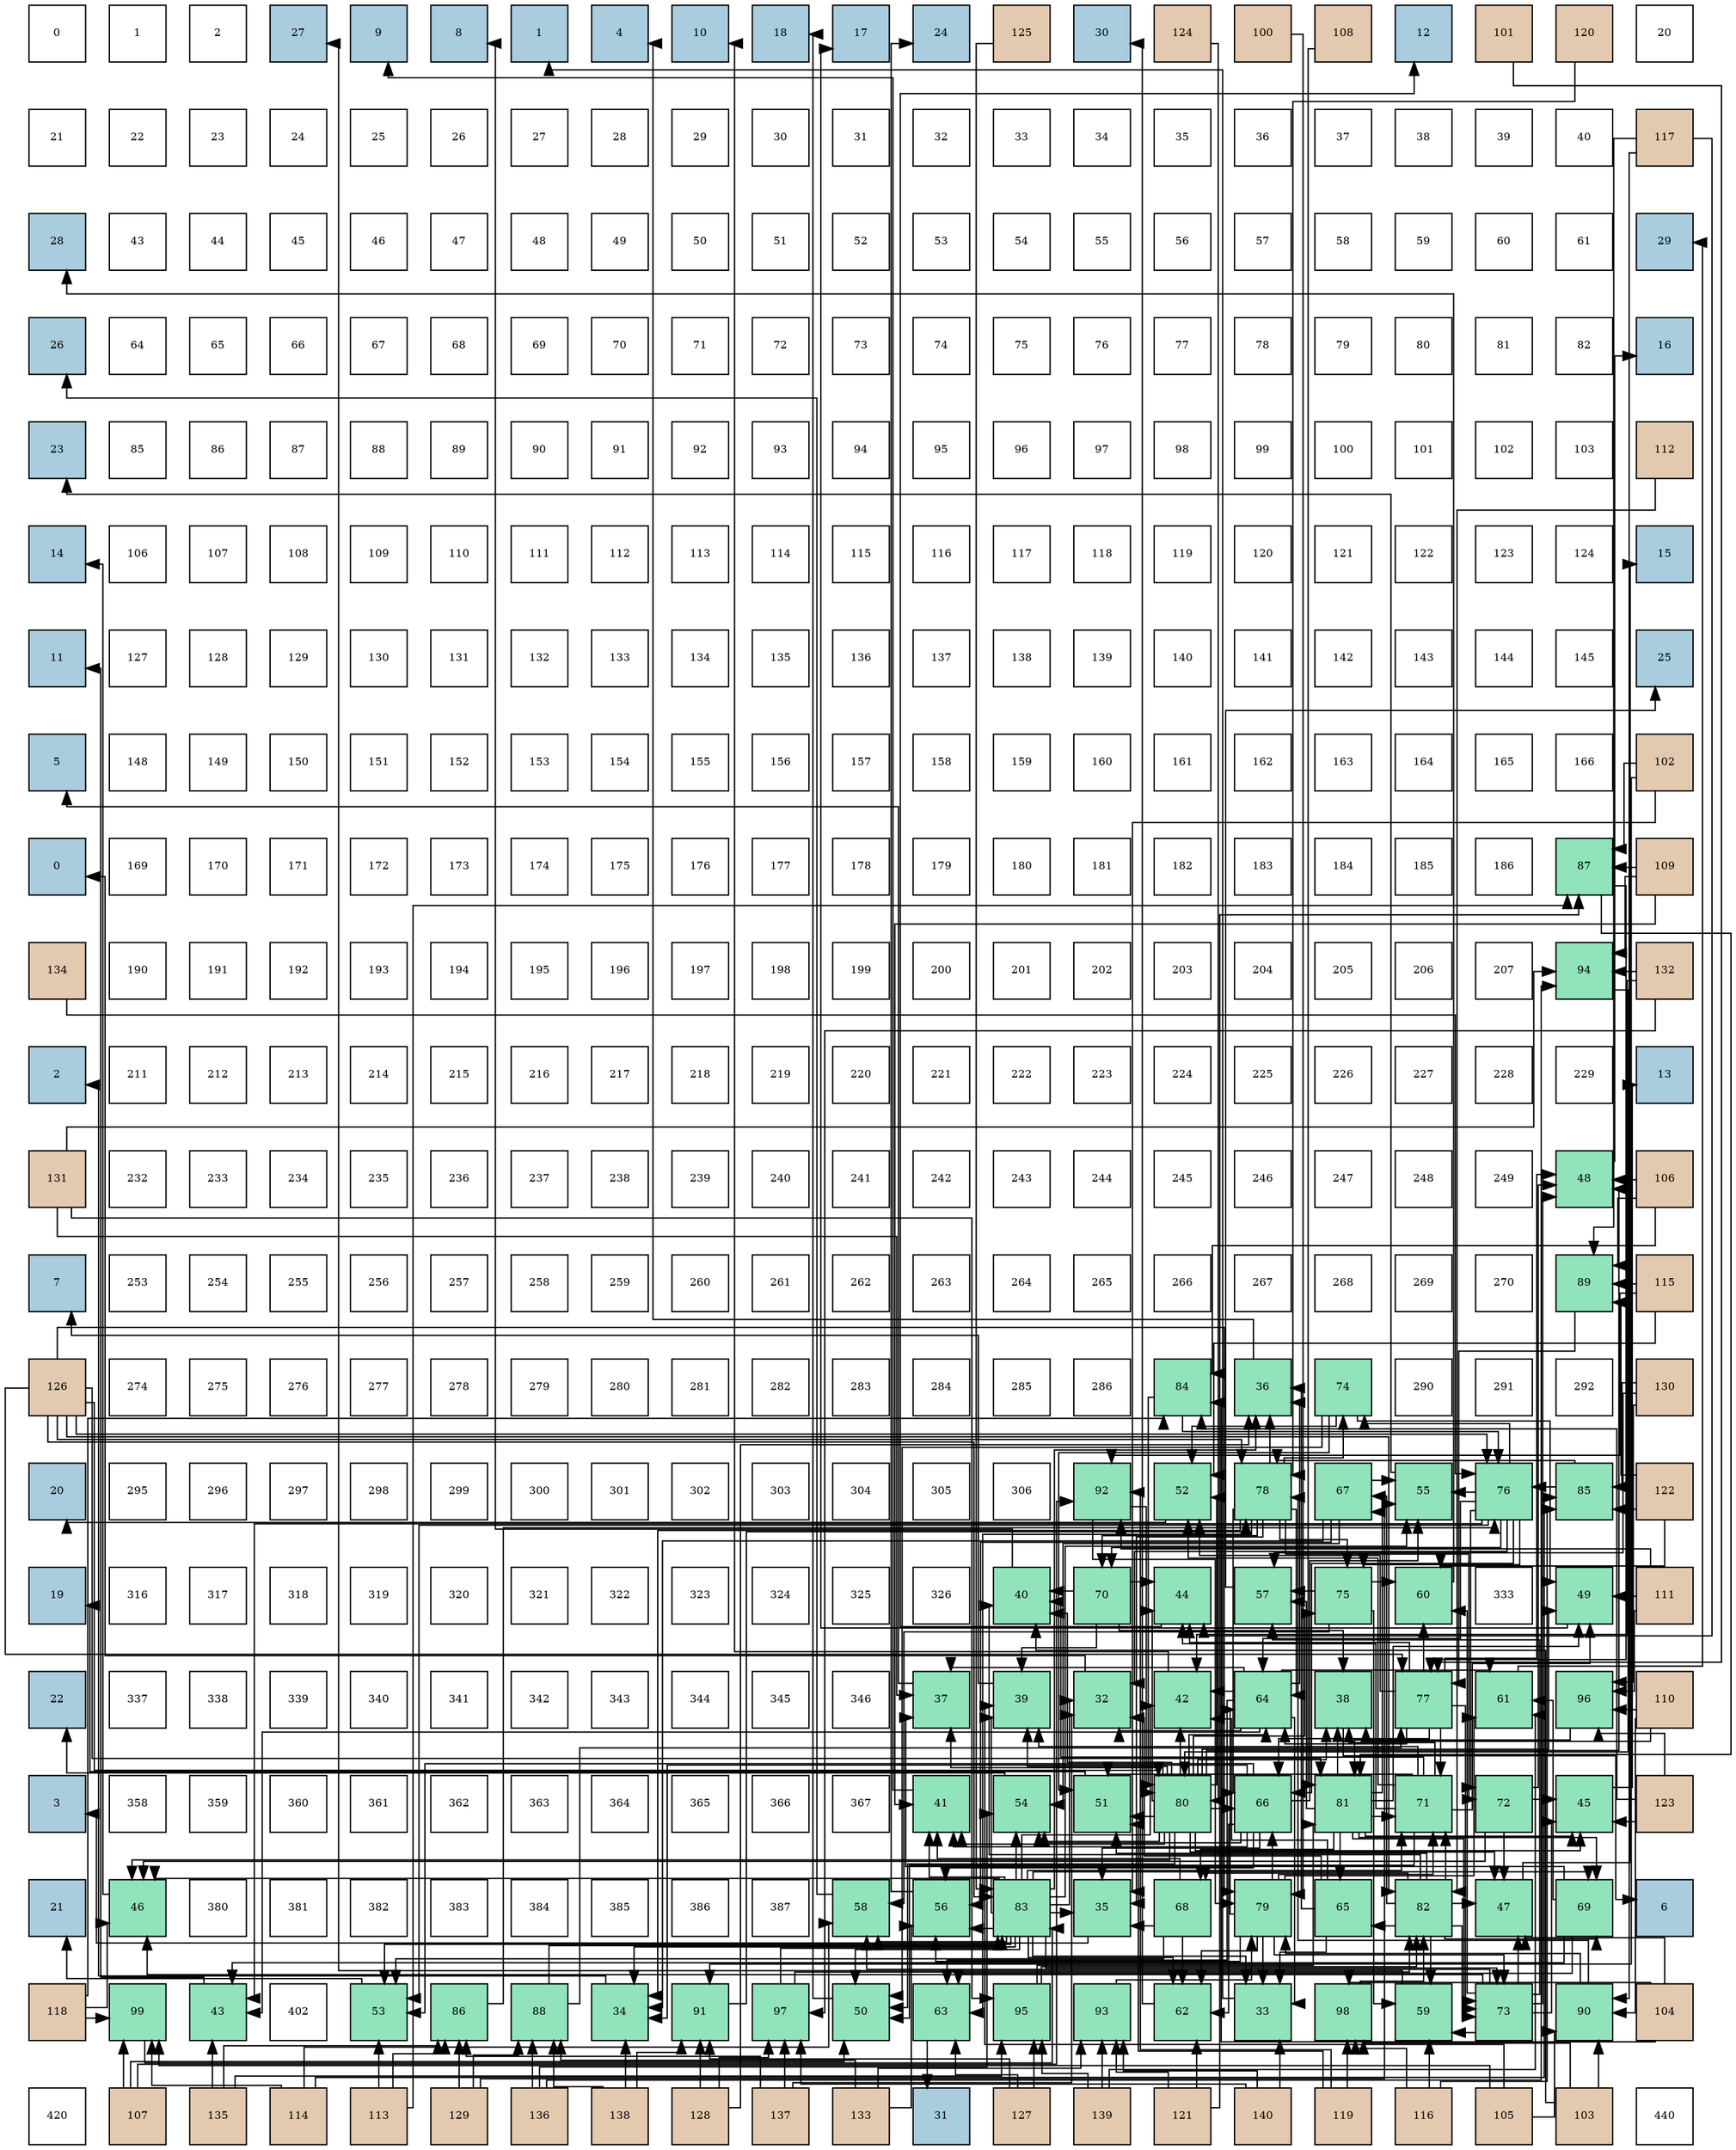digraph layout{
 rankdir=TB;
 splines=ortho;
 node [style=filled shape=square fixedsize=true width=0.6];
0[label="0", fontsize=8, fillcolor="#ffffff"];
1[label="1", fontsize=8, fillcolor="#ffffff"];
2[label="2", fontsize=8, fillcolor="#ffffff"];
3[label="27", fontsize=8, fillcolor="#a9ccde"];
4[label="9", fontsize=8, fillcolor="#a9ccde"];
5[label="8", fontsize=8, fillcolor="#a9ccde"];
6[label="1", fontsize=8, fillcolor="#a9ccde"];
7[label="4", fontsize=8, fillcolor="#a9ccde"];
8[label="10", fontsize=8, fillcolor="#a9ccde"];
9[label="18", fontsize=8, fillcolor="#a9ccde"];
10[label="17", fontsize=8, fillcolor="#a9ccde"];
11[label="24", fontsize=8, fillcolor="#a9ccde"];
12[label="125", fontsize=8, fillcolor="#e3c9af"];
13[label="30", fontsize=8, fillcolor="#a9ccde"];
14[label="124", fontsize=8, fillcolor="#e3c9af"];
15[label="100", fontsize=8, fillcolor="#e3c9af"];
16[label="108", fontsize=8, fillcolor="#e3c9af"];
17[label="12", fontsize=8, fillcolor="#a9ccde"];
18[label="101", fontsize=8, fillcolor="#e3c9af"];
19[label="120", fontsize=8, fillcolor="#e3c9af"];
20[label="20", fontsize=8, fillcolor="#ffffff"];
21[label="21", fontsize=8, fillcolor="#ffffff"];
22[label="22", fontsize=8, fillcolor="#ffffff"];
23[label="23", fontsize=8, fillcolor="#ffffff"];
24[label="24", fontsize=8, fillcolor="#ffffff"];
25[label="25", fontsize=8, fillcolor="#ffffff"];
26[label="26", fontsize=8, fillcolor="#ffffff"];
27[label="27", fontsize=8, fillcolor="#ffffff"];
28[label="28", fontsize=8, fillcolor="#ffffff"];
29[label="29", fontsize=8, fillcolor="#ffffff"];
30[label="30", fontsize=8, fillcolor="#ffffff"];
31[label="31", fontsize=8, fillcolor="#ffffff"];
32[label="32", fontsize=8, fillcolor="#ffffff"];
33[label="33", fontsize=8, fillcolor="#ffffff"];
34[label="34", fontsize=8, fillcolor="#ffffff"];
35[label="35", fontsize=8, fillcolor="#ffffff"];
36[label="36", fontsize=8, fillcolor="#ffffff"];
37[label="37", fontsize=8, fillcolor="#ffffff"];
38[label="38", fontsize=8, fillcolor="#ffffff"];
39[label="39", fontsize=8, fillcolor="#ffffff"];
40[label="40", fontsize=8, fillcolor="#ffffff"];
41[label="117", fontsize=8, fillcolor="#e3c9af"];
42[label="28", fontsize=8, fillcolor="#a9ccde"];
43[label="43", fontsize=8, fillcolor="#ffffff"];
44[label="44", fontsize=8, fillcolor="#ffffff"];
45[label="45", fontsize=8, fillcolor="#ffffff"];
46[label="46", fontsize=8, fillcolor="#ffffff"];
47[label="47", fontsize=8, fillcolor="#ffffff"];
48[label="48", fontsize=8, fillcolor="#ffffff"];
49[label="49", fontsize=8, fillcolor="#ffffff"];
50[label="50", fontsize=8, fillcolor="#ffffff"];
51[label="51", fontsize=8, fillcolor="#ffffff"];
52[label="52", fontsize=8, fillcolor="#ffffff"];
53[label="53", fontsize=8, fillcolor="#ffffff"];
54[label="54", fontsize=8, fillcolor="#ffffff"];
55[label="55", fontsize=8, fillcolor="#ffffff"];
56[label="56", fontsize=8, fillcolor="#ffffff"];
57[label="57", fontsize=8, fillcolor="#ffffff"];
58[label="58", fontsize=8, fillcolor="#ffffff"];
59[label="59", fontsize=8, fillcolor="#ffffff"];
60[label="60", fontsize=8, fillcolor="#ffffff"];
61[label="61", fontsize=8, fillcolor="#ffffff"];
62[label="29", fontsize=8, fillcolor="#a9ccde"];
63[label="26", fontsize=8, fillcolor="#a9ccde"];
64[label="64", fontsize=8, fillcolor="#ffffff"];
65[label="65", fontsize=8, fillcolor="#ffffff"];
66[label="66", fontsize=8, fillcolor="#ffffff"];
67[label="67", fontsize=8, fillcolor="#ffffff"];
68[label="68", fontsize=8, fillcolor="#ffffff"];
69[label="69", fontsize=8, fillcolor="#ffffff"];
70[label="70", fontsize=8, fillcolor="#ffffff"];
71[label="71", fontsize=8, fillcolor="#ffffff"];
72[label="72", fontsize=8, fillcolor="#ffffff"];
73[label="73", fontsize=8, fillcolor="#ffffff"];
74[label="74", fontsize=8, fillcolor="#ffffff"];
75[label="75", fontsize=8, fillcolor="#ffffff"];
76[label="76", fontsize=8, fillcolor="#ffffff"];
77[label="77", fontsize=8, fillcolor="#ffffff"];
78[label="78", fontsize=8, fillcolor="#ffffff"];
79[label="79", fontsize=8, fillcolor="#ffffff"];
80[label="80", fontsize=8, fillcolor="#ffffff"];
81[label="81", fontsize=8, fillcolor="#ffffff"];
82[label="82", fontsize=8, fillcolor="#ffffff"];
83[label="16", fontsize=8, fillcolor="#a9ccde"];
84[label="23", fontsize=8, fillcolor="#a9ccde"];
85[label="85", fontsize=8, fillcolor="#ffffff"];
86[label="86", fontsize=8, fillcolor="#ffffff"];
87[label="87", fontsize=8, fillcolor="#ffffff"];
88[label="88", fontsize=8, fillcolor="#ffffff"];
89[label="89", fontsize=8, fillcolor="#ffffff"];
90[label="90", fontsize=8, fillcolor="#ffffff"];
91[label="91", fontsize=8, fillcolor="#ffffff"];
92[label="92", fontsize=8, fillcolor="#ffffff"];
93[label="93", fontsize=8, fillcolor="#ffffff"];
94[label="94", fontsize=8, fillcolor="#ffffff"];
95[label="95", fontsize=8, fillcolor="#ffffff"];
96[label="96", fontsize=8, fillcolor="#ffffff"];
97[label="97", fontsize=8, fillcolor="#ffffff"];
98[label="98", fontsize=8, fillcolor="#ffffff"];
99[label="99", fontsize=8, fillcolor="#ffffff"];
100[label="100", fontsize=8, fillcolor="#ffffff"];
101[label="101", fontsize=8, fillcolor="#ffffff"];
102[label="102", fontsize=8, fillcolor="#ffffff"];
103[label="103", fontsize=8, fillcolor="#ffffff"];
104[label="112", fontsize=8, fillcolor="#e3c9af"];
105[label="14", fontsize=8, fillcolor="#a9ccde"];
106[label="106", fontsize=8, fillcolor="#ffffff"];
107[label="107", fontsize=8, fillcolor="#ffffff"];
108[label="108", fontsize=8, fillcolor="#ffffff"];
109[label="109", fontsize=8, fillcolor="#ffffff"];
110[label="110", fontsize=8, fillcolor="#ffffff"];
111[label="111", fontsize=8, fillcolor="#ffffff"];
112[label="112", fontsize=8, fillcolor="#ffffff"];
113[label="113", fontsize=8, fillcolor="#ffffff"];
114[label="114", fontsize=8, fillcolor="#ffffff"];
115[label="115", fontsize=8, fillcolor="#ffffff"];
116[label="116", fontsize=8, fillcolor="#ffffff"];
117[label="117", fontsize=8, fillcolor="#ffffff"];
118[label="118", fontsize=8, fillcolor="#ffffff"];
119[label="119", fontsize=8, fillcolor="#ffffff"];
120[label="120", fontsize=8, fillcolor="#ffffff"];
121[label="121", fontsize=8, fillcolor="#ffffff"];
122[label="122", fontsize=8, fillcolor="#ffffff"];
123[label="123", fontsize=8, fillcolor="#ffffff"];
124[label="124", fontsize=8, fillcolor="#ffffff"];
125[label="15", fontsize=8, fillcolor="#a9ccde"];
126[label="11", fontsize=8, fillcolor="#a9ccde"];
127[label="127", fontsize=8, fillcolor="#ffffff"];
128[label="128", fontsize=8, fillcolor="#ffffff"];
129[label="129", fontsize=8, fillcolor="#ffffff"];
130[label="130", fontsize=8, fillcolor="#ffffff"];
131[label="131", fontsize=8, fillcolor="#ffffff"];
132[label="132", fontsize=8, fillcolor="#ffffff"];
133[label="133", fontsize=8, fillcolor="#ffffff"];
134[label="134", fontsize=8, fillcolor="#ffffff"];
135[label="135", fontsize=8, fillcolor="#ffffff"];
136[label="136", fontsize=8, fillcolor="#ffffff"];
137[label="137", fontsize=8, fillcolor="#ffffff"];
138[label="138", fontsize=8, fillcolor="#ffffff"];
139[label="139", fontsize=8, fillcolor="#ffffff"];
140[label="140", fontsize=8, fillcolor="#ffffff"];
141[label="141", fontsize=8, fillcolor="#ffffff"];
142[label="142", fontsize=8, fillcolor="#ffffff"];
143[label="143", fontsize=8, fillcolor="#ffffff"];
144[label="144", fontsize=8, fillcolor="#ffffff"];
145[label="145", fontsize=8, fillcolor="#ffffff"];
146[label="25", fontsize=8, fillcolor="#a9ccde"];
147[label="5", fontsize=8, fillcolor="#a9ccde"];
148[label="148", fontsize=8, fillcolor="#ffffff"];
149[label="149", fontsize=8, fillcolor="#ffffff"];
150[label="150", fontsize=8, fillcolor="#ffffff"];
151[label="151", fontsize=8, fillcolor="#ffffff"];
152[label="152", fontsize=8, fillcolor="#ffffff"];
153[label="153", fontsize=8, fillcolor="#ffffff"];
154[label="154", fontsize=8, fillcolor="#ffffff"];
155[label="155", fontsize=8, fillcolor="#ffffff"];
156[label="156", fontsize=8, fillcolor="#ffffff"];
157[label="157", fontsize=8, fillcolor="#ffffff"];
158[label="158", fontsize=8, fillcolor="#ffffff"];
159[label="159", fontsize=8, fillcolor="#ffffff"];
160[label="160", fontsize=8, fillcolor="#ffffff"];
161[label="161", fontsize=8, fillcolor="#ffffff"];
162[label="162", fontsize=8, fillcolor="#ffffff"];
163[label="163", fontsize=8, fillcolor="#ffffff"];
164[label="164", fontsize=8, fillcolor="#ffffff"];
165[label="165", fontsize=8, fillcolor="#ffffff"];
166[label="166", fontsize=8, fillcolor="#ffffff"];
167[label="102", fontsize=8, fillcolor="#e3c9af"];
168[label="0", fontsize=8, fillcolor="#a9ccde"];
169[label="169", fontsize=8, fillcolor="#ffffff"];
170[label="170", fontsize=8, fillcolor="#ffffff"];
171[label="171", fontsize=8, fillcolor="#ffffff"];
172[label="172", fontsize=8, fillcolor="#ffffff"];
173[label="173", fontsize=8, fillcolor="#ffffff"];
174[label="174", fontsize=8, fillcolor="#ffffff"];
175[label="175", fontsize=8, fillcolor="#ffffff"];
176[label="176", fontsize=8, fillcolor="#ffffff"];
177[label="177", fontsize=8, fillcolor="#ffffff"];
178[label="178", fontsize=8, fillcolor="#ffffff"];
179[label="179", fontsize=8, fillcolor="#ffffff"];
180[label="180", fontsize=8, fillcolor="#ffffff"];
181[label="181", fontsize=8, fillcolor="#ffffff"];
182[label="182", fontsize=8, fillcolor="#ffffff"];
183[label="183", fontsize=8, fillcolor="#ffffff"];
184[label="184", fontsize=8, fillcolor="#ffffff"];
185[label="185", fontsize=8, fillcolor="#ffffff"];
186[label="186", fontsize=8, fillcolor="#ffffff"];
187[label="87", fontsize=8, fillcolor="#91e3bb"];
188[label="109", fontsize=8, fillcolor="#e3c9af"];
189[label="134", fontsize=8, fillcolor="#e3c9af"];
190[label="190", fontsize=8, fillcolor="#ffffff"];
191[label="191", fontsize=8, fillcolor="#ffffff"];
192[label="192", fontsize=8, fillcolor="#ffffff"];
193[label="193", fontsize=8, fillcolor="#ffffff"];
194[label="194", fontsize=8, fillcolor="#ffffff"];
195[label="195", fontsize=8, fillcolor="#ffffff"];
196[label="196", fontsize=8, fillcolor="#ffffff"];
197[label="197", fontsize=8, fillcolor="#ffffff"];
198[label="198", fontsize=8, fillcolor="#ffffff"];
199[label="199", fontsize=8, fillcolor="#ffffff"];
200[label="200", fontsize=8, fillcolor="#ffffff"];
201[label="201", fontsize=8, fillcolor="#ffffff"];
202[label="202", fontsize=8, fillcolor="#ffffff"];
203[label="203", fontsize=8, fillcolor="#ffffff"];
204[label="204", fontsize=8, fillcolor="#ffffff"];
205[label="205", fontsize=8, fillcolor="#ffffff"];
206[label="206", fontsize=8, fillcolor="#ffffff"];
207[label="207", fontsize=8, fillcolor="#ffffff"];
208[label="94", fontsize=8, fillcolor="#91e3bb"];
209[label="132", fontsize=8, fillcolor="#e3c9af"];
210[label="2", fontsize=8, fillcolor="#a9ccde"];
211[label="211", fontsize=8, fillcolor="#ffffff"];
212[label="212", fontsize=8, fillcolor="#ffffff"];
213[label="213", fontsize=8, fillcolor="#ffffff"];
214[label="214", fontsize=8, fillcolor="#ffffff"];
215[label="215", fontsize=8, fillcolor="#ffffff"];
216[label="216", fontsize=8, fillcolor="#ffffff"];
217[label="217", fontsize=8, fillcolor="#ffffff"];
218[label="218", fontsize=8, fillcolor="#ffffff"];
219[label="219", fontsize=8, fillcolor="#ffffff"];
220[label="220", fontsize=8, fillcolor="#ffffff"];
221[label="221", fontsize=8, fillcolor="#ffffff"];
222[label="222", fontsize=8, fillcolor="#ffffff"];
223[label="223", fontsize=8, fillcolor="#ffffff"];
224[label="224", fontsize=8, fillcolor="#ffffff"];
225[label="225", fontsize=8, fillcolor="#ffffff"];
226[label="226", fontsize=8, fillcolor="#ffffff"];
227[label="227", fontsize=8, fillcolor="#ffffff"];
228[label="228", fontsize=8, fillcolor="#ffffff"];
229[label="229", fontsize=8, fillcolor="#ffffff"];
230[label="13", fontsize=8, fillcolor="#a9ccde"];
231[label="131", fontsize=8, fillcolor="#e3c9af"];
232[label="232", fontsize=8, fillcolor="#ffffff"];
233[label="233", fontsize=8, fillcolor="#ffffff"];
234[label="234", fontsize=8, fillcolor="#ffffff"];
235[label="235", fontsize=8, fillcolor="#ffffff"];
236[label="236", fontsize=8, fillcolor="#ffffff"];
237[label="237", fontsize=8, fillcolor="#ffffff"];
238[label="238", fontsize=8, fillcolor="#ffffff"];
239[label="239", fontsize=8, fillcolor="#ffffff"];
240[label="240", fontsize=8, fillcolor="#ffffff"];
241[label="241", fontsize=8, fillcolor="#ffffff"];
242[label="242", fontsize=8, fillcolor="#ffffff"];
243[label="243", fontsize=8, fillcolor="#ffffff"];
244[label="244", fontsize=8, fillcolor="#ffffff"];
245[label="245", fontsize=8, fillcolor="#ffffff"];
246[label="246", fontsize=8, fillcolor="#ffffff"];
247[label="247", fontsize=8, fillcolor="#ffffff"];
248[label="248", fontsize=8, fillcolor="#ffffff"];
249[label="249", fontsize=8, fillcolor="#ffffff"];
250[label="48", fontsize=8, fillcolor="#91e3bb"];
251[label="106", fontsize=8, fillcolor="#e3c9af"];
252[label="7", fontsize=8, fillcolor="#a9ccde"];
253[label="253", fontsize=8, fillcolor="#ffffff"];
254[label="254", fontsize=8, fillcolor="#ffffff"];
255[label="255", fontsize=8, fillcolor="#ffffff"];
256[label="256", fontsize=8, fillcolor="#ffffff"];
257[label="257", fontsize=8, fillcolor="#ffffff"];
258[label="258", fontsize=8, fillcolor="#ffffff"];
259[label="259", fontsize=8, fillcolor="#ffffff"];
260[label="260", fontsize=8, fillcolor="#ffffff"];
261[label="261", fontsize=8, fillcolor="#ffffff"];
262[label="262", fontsize=8, fillcolor="#ffffff"];
263[label="263", fontsize=8, fillcolor="#ffffff"];
264[label="264", fontsize=8, fillcolor="#ffffff"];
265[label="265", fontsize=8, fillcolor="#ffffff"];
266[label="266", fontsize=8, fillcolor="#ffffff"];
267[label="267", fontsize=8, fillcolor="#ffffff"];
268[label="268", fontsize=8, fillcolor="#ffffff"];
269[label="269", fontsize=8, fillcolor="#ffffff"];
270[label="270", fontsize=8, fillcolor="#ffffff"];
271[label="89", fontsize=8, fillcolor="#91e3bb"];
272[label="115", fontsize=8, fillcolor="#e3c9af"];
273[label="126", fontsize=8, fillcolor="#e3c9af"];
274[label="274", fontsize=8, fillcolor="#ffffff"];
275[label="275", fontsize=8, fillcolor="#ffffff"];
276[label="276", fontsize=8, fillcolor="#ffffff"];
277[label="277", fontsize=8, fillcolor="#ffffff"];
278[label="278", fontsize=8, fillcolor="#ffffff"];
279[label="279", fontsize=8, fillcolor="#ffffff"];
280[label="280", fontsize=8, fillcolor="#ffffff"];
281[label="281", fontsize=8, fillcolor="#ffffff"];
282[label="282", fontsize=8, fillcolor="#ffffff"];
283[label="283", fontsize=8, fillcolor="#ffffff"];
284[label="284", fontsize=8, fillcolor="#ffffff"];
285[label="285", fontsize=8, fillcolor="#ffffff"];
286[label="286", fontsize=8, fillcolor="#ffffff"];
287[label="84", fontsize=8, fillcolor="#91e3bb"];
288[label="36", fontsize=8, fillcolor="#91e3bb"];
289[label="74", fontsize=8, fillcolor="#91e3bb"];
290[label="290", fontsize=8, fillcolor="#ffffff"];
291[label="291", fontsize=8, fillcolor="#ffffff"];
292[label="292", fontsize=8, fillcolor="#ffffff"];
293[label="130", fontsize=8, fillcolor="#e3c9af"];
294[label="20", fontsize=8, fillcolor="#a9ccde"];
295[label="295", fontsize=8, fillcolor="#ffffff"];
296[label="296", fontsize=8, fillcolor="#ffffff"];
297[label="297", fontsize=8, fillcolor="#ffffff"];
298[label="298", fontsize=8, fillcolor="#ffffff"];
299[label="299", fontsize=8, fillcolor="#ffffff"];
300[label="300", fontsize=8, fillcolor="#ffffff"];
301[label="301", fontsize=8, fillcolor="#ffffff"];
302[label="302", fontsize=8, fillcolor="#ffffff"];
303[label="303", fontsize=8, fillcolor="#ffffff"];
304[label="304", fontsize=8, fillcolor="#ffffff"];
305[label="305", fontsize=8, fillcolor="#ffffff"];
306[label="306", fontsize=8, fillcolor="#ffffff"];
307[label="92", fontsize=8, fillcolor="#91e3bb"];
308[label="52", fontsize=8, fillcolor="#91e3bb"];
309[label="78", fontsize=8, fillcolor="#91e3bb"];
310[label="67", fontsize=8, fillcolor="#91e3bb"];
311[label="55", fontsize=8, fillcolor="#91e3bb"];
312[label="76", fontsize=8, fillcolor="#91e3bb"];
313[label="85", fontsize=8, fillcolor="#91e3bb"];
314[label="122", fontsize=8, fillcolor="#e3c9af"];
315[label="19", fontsize=8, fillcolor="#a9ccde"];
316[label="316", fontsize=8, fillcolor="#ffffff"];
317[label="317", fontsize=8, fillcolor="#ffffff"];
318[label="318", fontsize=8, fillcolor="#ffffff"];
319[label="319", fontsize=8, fillcolor="#ffffff"];
320[label="320", fontsize=8, fillcolor="#ffffff"];
321[label="321", fontsize=8, fillcolor="#ffffff"];
322[label="322", fontsize=8, fillcolor="#ffffff"];
323[label="323", fontsize=8, fillcolor="#ffffff"];
324[label="324", fontsize=8, fillcolor="#ffffff"];
325[label="325", fontsize=8, fillcolor="#ffffff"];
326[label="326", fontsize=8, fillcolor="#ffffff"];
327[label="40", fontsize=8, fillcolor="#91e3bb"];
328[label="70", fontsize=8, fillcolor="#91e3bb"];
329[label="44", fontsize=8, fillcolor="#91e3bb"];
330[label="57", fontsize=8, fillcolor="#91e3bb"];
331[label="75", fontsize=8, fillcolor="#91e3bb"];
332[label="60", fontsize=8, fillcolor="#91e3bb"];
333[label="333", fontsize=8, fillcolor="#ffffff"];
334[label="49", fontsize=8, fillcolor="#91e3bb"];
335[label="111", fontsize=8, fillcolor="#e3c9af"];
336[label="22", fontsize=8, fillcolor="#a9ccde"];
337[label="337", fontsize=8, fillcolor="#ffffff"];
338[label="338", fontsize=8, fillcolor="#ffffff"];
339[label="339", fontsize=8, fillcolor="#ffffff"];
340[label="340", fontsize=8, fillcolor="#ffffff"];
341[label="341", fontsize=8, fillcolor="#ffffff"];
342[label="342", fontsize=8, fillcolor="#ffffff"];
343[label="343", fontsize=8, fillcolor="#ffffff"];
344[label="344", fontsize=8, fillcolor="#ffffff"];
345[label="345", fontsize=8, fillcolor="#ffffff"];
346[label="346", fontsize=8, fillcolor="#ffffff"];
347[label="37", fontsize=8, fillcolor="#91e3bb"];
348[label="39", fontsize=8, fillcolor="#91e3bb"];
349[label="32", fontsize=8, fillcolor="#91e3bb"];
350[label="42", fontsize=8, fillcolor="#91e3bb"];
351[label="64", fontsize=8, fillcolor="#91e3bb"];
352[label="38", fontsize=8, fillcolor="#91e3bb"];
353[label="77", fontsize=8, fillcolor="#91e3bb"];
354[label="61", fontsize=8, fillcolor="#91e3bb"];
355[label="96", fontsize=8, fillcolor="#91e3bb"];
356[label="110", fontsize=8, fillcolor="#e3c9af"];
357[label="3", fontsize=8, fillcolor="#a9ccde"];
358[label="358", fontsize=8, fillcolor="#ffffff"];
359[label="359", fontsize=8, fillcolor="#ffffff"];
360[label="360", fontsize=8, fillcolor="#ffffff"];
361[label="361", fontsize=8, fillcolor="#ffffff"];
362[label="362", fontsize=8, fillcolor="#ffffff"];
363[label="363", fontsize=8, fillcolor="#ffffff"];
364[label="364", fontsize=8, fillcolor="#ffffff"];
365[label="365", fontsize=8, fillcolor="#ffffff"];
366[label="366", fontsize=8, fillcolor="#ffffff"];
367[label="367", fontsize=8, fillcolor="#ffffff"];
368[label="41", fontsize=8, fillcolor="#91e3bb"];
369[label="54", fontsize=8, fillcolor="#91e3bb"];
370[label="51", fontsize=8, fillcolor="#91e3bb"];
371[label="80", fontsize=8, fillcolor="#91e3bb"];
372[label="66", fontsize=8, fillcolor="#91e3bb"];
373[label="81", fontsize=8, fillcolor="#91e3bb"];
374[label="71", fontsize=8, fillcolor="#91e3bb"];
375[label="72", fontsize=8, fillcolor="#91e3bb"];
376[label="45", fontsize=8, fillcolor="#91e3bb"];
377[label="123", fontsize=8, fillcolor="#e3c9af"];
378[label="21", fontsize=8, fillcolor="#a9ccde"];
379[label="46", fontsize=8, fillcolor="#91e3bb"];
380[label="380", fontsize=8, fillcolor="#ffffff"];
381[label="381", fontsize=8, fillcolor="#ffffff"];
382[label="382", fontsize=8, fillcolor="#ffffff"];
383[label="383", fontsize=8, fillcolor="#ffffff"];
384[label="384", fontsize=8, fillcolor="#ffffff"];
385[label="385", fontsize=8, fillcolor="#ffffff"];
386[label="386", fontsize=8, fillcolor="#ffffff"];
387[label="387", fontsize=8, fillcolor="#ffffff"];
388[label="58", fontsize=8, fillcolor="#91e3bb"];
389[label="56", fontsize=8, fillcolor="#91e3bb"];
390[label="83", fontsize=8, fillcolor="#91e3bb"];
391[label="35", fontsize=8, fillcolor="#91e3bb"];
392[label="68", fontsize=8, fillcolor="#91e3bb"];
393[label="79", fontsize=8, fillcolor="#91e3bb"];
394[label="65", fontsize=8, fillcolor="#91e3bb"];
395[label="82", fontsize=8, fillcolor="#91e3bb"];
396[label="47", fontsize=8, fillcolor="#91e3bb"];
397[label="69", fontsize=8, fillcolor="#91e3bb"];
398[label="6", fontsize=8, fillcolor="#a9ccde"];
399[label="118", fontsize=8, fillcolor="#e3c9af"];
400[label="99", fontsize=8, fillcolor="#91e3bb"];
401[label="43", fontsize=8, fillcolor="#91e3bb"];
402[label="402", fontsize=8, fillcolor="#ffffff"];
403[label="53", fontsize=8, fillcolor="#91e3bb"];
404[label="86", fontsize=8, fillcolor="#91e3bb"];
405[label="88", fontsize=8, fillcolor="#91e3bb"];
406[label="34", fontsize=8, fillcolor="#91e3bb"];
407[label="91", fontsize=8, fillcolor="#91e3bb"];
408[label="97", fontsize=8, fillcolor="#91e3bb"];
409[label="50", fontsize=8, fillcolor="#91e3bb"];
410[label="63", fontsize=8, fillcolor="#91e3bb"];
411[label="95", fontsize=8, fillcolor="#91e3bb"];
412[label="93", fontsize=8, fillcolor="#91e3bb"];
413[label="62", fontsize=8, fillcolor="#91e3bb"];
414[label="33", fontsize=8, fillcolor="#91e3bb"];
415[label="98", fontsize=8, fillcolor="#91e3bb"];
416[label="59", fontsize=8, fillcolor="#91e3bb"];
417[label="73", fontsize=8, fillcolor="#91e3bb"];
418[label="90", fontsize=8, fillcolor="#91e3bb"];
419[label="104", fontsize=8, fillcolor="#e3c9af"];
420[label="420", fontsize=8, fillcolor="#ffffff"];
421[label="107", fontsize=8, fillcolor="#e3c9af"];
422[label="135", fontsize=8, fillcolor="#e3c9af"];
423[label="114", fontsize=8, fillcolor="#e3c9af"];
424[label="113", fontsize=8, fillcolor="#e3c9af"];
425[label="129", fontsize=8, fillcolor="#e3c9af"];
426[label="136", fontsize=8, fillcolor="#e3c9af"];
427[label="138", fontsize=8, fillcolor="#e3c9af"];
428[label="128", fontsize=8, fillcolor="#e3c9af"];
429[label="137", fontsize=8, fillcolor="#e3c9af"];
430[label="133", fontsize=8, fillcolor="#e3c9af"];
431[label="31", fontsize=8, fillcolor="#a9ccde"];
432[label="127", fontsize=8, fillcolor="#e3c9af"];
433[label="139", fontsize=8, fillcolor="#e3c9af"];
434[label="121", fontsize=8, fillcolor="#e3c9af"];
435[label="140", fontsize=8, fillcolor="#e3c9af"];
436[label="119", fontsize=8, fillcolor="#e3c9af"];
437[label="116", fontsize=8, fillcolor="#e3c9af"];
438[label="105", fontsize=8, fillcolor="#e3c9af"];
439[label="103", fontsize=8, fillcolor="#e3c9af"];
440[label="440", fontsize=8, fillcolor="#ffffff"];
edge [constraint=false, style=vis];349 -> 168;
414 -> 6;
406 -> 210;
391 -> 357;
288 -> 7;
347 -> 147;
352 -> 398;
348 -> 252;
327 -> 5;
368 -> 4;
350 -> 8;
401 -> 126;
329 -> 17;
376 -> 230;
379 -> 105;
396 -> 125;
250 -> 83;
334 -> 10;
409 -> 9;
370 -> 315;
308 -> 294;
403 -> 378;
369 -> 336;
311 -> 84;
389 -> 11;
330 -> 146;
388 -> 63;
416 -> 3;
332 -> 42;
354 -> 62;
413 -> 13;
410 -> 431;
351 -> 349;
351 -> 414;
351 -> 288;
351 -> 347;
351 -> 350;
351 -> 401;
351 -> 354;
351 -> 410;
394 -> 349;
394 -> 414;
394 -> 288;
394 -> 350;
372 -> 406;
372 -> 391;
372 -> 368;
372 -> 403;
372 -> 369;
372 -> 311;
372 -> 389;
372 -> 413;
310 -> 406;
310 -> 369;
310 -> 311;
310 -> 389;
392 -> 391;
392 -> 368;
392 -> 403;
392 -> 413;
397 -> 347;
397 -> 401;
397 -> 354;
397 -> 410;
328 -> 352;
328 -> 348;
328 -> 327;
328 -> 329;
374 -> 352;
374 -> 348;
374 -> 327;
374 -> 329;
374 -> 334;
374 -> 409;
374 -> 370;
374 -> 308;
375 -> 376;
375 -> 379;
375 -> 396;
375 -> 250;
417 -> 376;
417 -> 379;
417 -> 396;
417 -> 250;
417 -> 330;
417 -> 388;
417 -> 416;
417 -> 332;
289 -> 334;
289 -> 409;
289 -> 370;
289 -> 308;
331 -> 330;
331 -> 388;
331 -> 416;
331 -> 332;
312 -> 349;
312 -> 401;
312 -> 403;
312 -> 311;
312 -> 351;
312 -> 372;
312 -> 328;
312 -> 375;
312 -> 289;
312 -> 331;
353 -> 329;
353 -> 250;
353 -> 308;
353 -> 332;
353 -> 351;
353 -> 372;
353 -> 374;
353 -> 417;
309 -> 406;
309 -> 391;
309 -> 288;
309 -> 410;
309 -> 351;
309 -> 372;
309 -> 328;
309 -> 375;
309 -> 289;
309 -> 331;
393 -> 414;
393 -> 389;
393 -> 354;
393 -> 413;
393 -> 351;
393 -> 372;
393 -> 374;
393 -> 417;
371 -> 347;
371 -> 352;
371 -> 348;
371 -> 327;
371 -> 368;
371 -> 350;
371 -> 329;
371 -> 376;
371 -> 379;
371 -> 396;
371 -> 250;
371 -> 334;
371 -> 409;
371 -> 370;
371 -> 308;
371 -> 369;
371 -> 351;
371 -> 372;
371 -> 331;
373 -> 352;
373 -> 376;
373 -> 334;
373 -> 330;
373 -> 394;
373 -> 310;
373 -> 392;
373 -> 397;
373 -> 374;
373 -> 417;
395 -> 327;
395 -> 396;
395 -> 370;
395 -> 416;
395 -> 394;
395 -> 310;
395 -> 392;
395 -> 397;
395 -> 374;
395 -> 417;
390 -> 349;
390 -> 414;
390 -> 406;
390 -> 391;
390 -> 288;
390 -> 348;
390 -> 368;
390 -> 350;
390 -> 379;
390 -> 409;
390 -> 403;
390 -> 369;
390 -> 311;
390 -> 389;
390 -> 388;
390 -> 413;
390 -> 397;
390 -> 374;
390 -> 417;
287 -> 312;
287 -> 371;
313 -> 312;
313 -> 309;
404 -> 312;
187 -> 353;
187 -> 373;
405 -> 353;
405 -> 390;
271 -> 353;
418 -> 309;
418 -> 393;
407 -> 309;
307 -> 393;
307 -> 371;
412 -> 393;
208 -> 371;
411 -> 373;
411 -> 395;
355 -> 373;
408 -> 395;
408 -> 390;
415 -> 395;
400 -> 390;
15 -> 393;
18 -> 353;
167 -> 391;
167 -> 187;
167 -> 407;
439 -> 327;
439 -> 418;
439 -> 415;
419 -> 396;
419 -> 287;
419 -> 415;
438 -> 348;
438 -> 418;
438 -> 400;
251 -> 250;
251 -> 287;
251 -> 271;
421 -> 409;
421 -> 307;
421 -> 400;
16 -> 373;
188 -> 368;
188 -> 187;
188 -> 208;
356 -> 352;
356 -> 418;
356 -> 355;
335 -> 334;
335 -> 307;
335 -> 355;
104 -> 395;
424 -> 403;
424 -> 404;
424 -> 187;
423 -> 388;
423 -> 313;
423 -> 400;
272 -> 308;
272 -> 271;
272 -> 307;
437 -> 416;
437 -> 313;
437 -> 415;
41 -> 329;
41 -> 271;
41 -> 418;
399 -> 379;
399 -> 287;
399 -> 400;
436 -> 370;
436 -> 307;
436 -> 415;
19 -> 309;
434 -> 413;
434 -> 187;
434 -> 412;
314 -> 332;
314 -> 313;
314 -> 271;
377 -> 376;
377 -> 287;
377 -> 355;
14 -> 371;
12 -> 390;
273 -> 312;
273 -> 353;
273 -> 309;
273 -> 393;
273 -> 371;
273 -> 373;
273 -> 395;
273 -> 390;
432 -> 410;
432 -> 407;
432 -> 411;
428 -> 288;
428 -> 407;
428 -> 408;
425 -> 311;
425 -> 404;
425 -> 405;
293 -> 330;
293 -> 313;
293 -> 355;
231 -> 347;
231 -> 208;
231 -> 411;
209 -> 350;
209 -> 208;
209 -> 408;
430 -> 389;
430 -> 405;
430 -> 412;
189 -> 312;
422 -> 401;
422 -> 404;
422 -> 411;
426 -> 369;
426 -> 405;
426 -> 208;
429 -> 349;
429 -> 404;
429 -> 408;
427 -> 406;
427 -> 405;
427 -> 407;
433 -> 354;
433 -> 412;
433 -> 411;
435 -> 414;
435 -> 412;
435 -> 408;
edge [constraint=true, style=invis];
0 -> 21 -> 42 -> 63 -> 84 -> 105 -> 126 -> 147 -> 168 -> 189 -> 210 -> 231 -> 252 -> 273 -> 294 -> 315 -> 336 -> 357 -> 378 -> 399 -> 420;
1 -> 22 -> 43 -> 64 -> 85 -> 106 -> 127 -> 148 -> 169 -> 190 -> 211 -> 232 -> 253 -> 274 -> 295 -> 316 -> 337 -> 358 -> 379 -> 400 -> 421;
2 -> 23 -> 44 -> 65 -> 86 -> 107 -> 128 -> 149 -> 170 -> 191 -> 212 -> 233 -> 254 -> 275 -> 296 -> 317 -> 338 -> 359 -> 380 -> 401 -> 422;
3 -> 24 -> 45 -> 66 -> 87 -> 108 -> 129 -> 150 -> 171 -> 192 -> 213 -> 234 -> 255 -> 276 -> 297 -> 318 -> 339 -> 360 -> 381 -> 402 -> 423;
4 -> 25 -> 46 -> 67 -> 88 -> 109 -> 130 -> 151 -> 172 -> 193 -> 214 -> 235 -> 256 -> 277 -> 298 -> 319 -> 340 -> 361 -> 382 -> 403 -> 424;
5 -> 26 -> 47 -> 68 -> 89 -> 110 -> 131 -> 152 -> 173 -> 194 -> 215 -> 236 -> 257 -> 278 -> 299 -> 320 -> 341 -> 362 -> 383 -> 404 -> 425;
6 -> 27 -> 48 -> 69 -> 90 -> 111 -> 132 -> 153 -> 174 -> 195 -> 216 -> 237 -> 258 -> 279 -> 300 -> 321 -> 342 -> 363 -> 384 -> 405 -> 426;
7 -> 28 -> 49 -> 70 -> 91 -> 112 -> 133 -> 154 -> 175 -> 196 -> 217 -> 238 -> 259 -> 280 -> 301 -> 322 -> 343 -> 364 -> 385 -> 406 -> 427;
8 -> 29 -> 50 -> 71 -> 92 -> 113 -> 134 -> 155 -> 176 -> 197 -> 218 -> 239 -> 260 -> 281 -> 302 -> 323 -> 344 -> 365 -> 386 -> 407 -> 428;
9 -> 30 -> 51 -> 72 -> 93 -> 114 -> 135 -> 156 -> 177 -> 198 -> 219 -> 240 -> 261 -> 282 -> 303 -> 324 -> 345 -> 366 -> 387 -> 408 -> 429;
10 -> 31 -> 52 -> 73 -> 94 -> 115 -> 136 -> 157 -> 178 -> 199 -> 220 -> 241 -> 262 -> 283 -> 304 -> 325 -> 346 -> 367 -> 388 -> 409 -> 430;
11 -> 32 -> 53 -> 74 -> 95 -> 116 -> 137 -> 158 -> 179 -> 200 -> 221 -> 242 -> 263 -> 284 -> 305 -> 326 -> 347 -> 368 -> 389 -> 410 -> 431;
12 -> 33 -> 54 -> 75 -> 96 -> 117 -> 138 -> 159 -> 180 -> 201 -> 222 -> 243 -> 264 -> 285 -> 306 -> 327 -> 348 -> 369 -> 390 -> 411 -> 432;
13 -> 34 -> 55 -> 76 -> 97 -> 118 -> 139 -> 160 -> 181 -> 202 -> 223 -> 244 -> 265 -> 286 -> 307 -> 328 -> 349 -> 370 -> 391 -> 412 -> 433;
14 -> 35 -> 56 -> 77 -> 98 -> 119 -> 140 -> 161 -> 182 -> 203 -> 224 -> 245 -> 266 -> 287 -> 308 -> 329 -> 350 -> 371 -> 392 -> 413 -> 434;
15 -> 36 -> 57 -> 78 -> 99 -> 120 -> 141 -> 162 -> 183 -> 204 -> 225 -> 246 -> 267 -> 288 -> 309 -> 330 -> 351 -> 372 -> 393 -> 414 -> 435;
16 -> 37 -> 58 -> 79 -> 100 -> 121 -> 142 -> 163 -> 184 -> 205 -> 226 -> 247 -> 268 -> 289 -> 310 -> 331 -> 352 -> 373 -> 394 -> 415 -> 436;
17 -> 38 -> 59 -> 80 -> 101 -> 122 -> 143 -> 164 -> 185 -> 206 -> 227 -> 248 -> 269 -> 290 -> 311 -> 332 -> 353 -> 374 -> 395 -> 416 -> 437;
18 -> 39 -> 60 -> 81 -> 102 -> 123 -> 144 -> 165 -> 186 -> 207 -> 228 -> 249 -> 270 -> 291 -> 312 -> 333 -> 354 -> 375 -> 396 -> 417 -> 438;
19 -> 40 -> 61 -> 82 -> 103 -> 124 -> 145 -> 166 -> 187 -> 208 -> 229 -> 250 -> 271 -> 292 -> 313 -> 334 -> 355 -> 376 -> 397 -> 418 -> 439;
20 -> 41 -> 62 -> 83 -> 104 -> 125 -> 146 -> 167 -> 188 -> 209 -> 230 -> 251 -> 272 -> 293 -> 314 -> 335 -> 356 -> 377 -> 398 -> 419 -> 440;
rank = same {0 -> 1 -> 2 -> 3 -> 4 -> 5 -> 6 -> 7 -> 8 -> 9 -> 10 -> 11 -> 12 -> 13 -> 14 -> 15 -> 16 -> 17 -> 18 -> 19 -> 20};
rank = same {21 -> 22 -> 23 -> 24 -> 25 -> 26 -> 27 -> 28 -> 29 -> 30 -> 31 -> 32 -> 33 -> 34 -> 35 -> 36 -> 37 -> 38 -> 39 -> 40 -> 41};
rank = same {42 -> 43 -> 44 -> 45 -> 46 -> 47 -> 48 -> 49 -> 50 -> 51 -> 52 -> 53 -> 54 -> 55 -> 56 -> 57 -> 58 -> 59 -> 60 -> 61 -> 62};
rank = same {63 -> 64 -> 65 -> 66 -> 67 -> 68 -> 69 -> 70 -> 71 -> 72 -> 73 -> 74 -> 75 -> 76 -> 77 -> 78 -> 79 -> 80 -> 81 -> 82 -> 83};
rank = same {84 -> 85 -> 86 -> 87 -> 88 -> 89 -> 90 -> 91 -> 92 -> 93 -> 94 -> 95 -> 96 -> 97 -> 98 -> 99 -> 100 -> 101 -> 102 -> 103 -> 104};
rank = same {105 -> 106 -> 107 -> 108 -> 109 -> 110 -> 111 -> 112 -> 113 -> 114 -> 115 -> 116 -> 117 -> 118 -> 119 -> 120 -> 121 -> 122 -> 123 -> 124 -> 125};
rank = same {126 -> 127 -> 128 -> 129 -> 130 -> 131 -> 132 -> 133 -> 134 -> 135 -> 136 -> 137 -> 138 -> 139 -> 140 -> 141 -> 142 -> 143 -> 144 -> 145 -> 146};
rank = same {147 -> 148 -> 149 -> 150 -> 151 -> 152 -> 153 -> 154 -> 155 -> 156 -> 157 -> 158 -> 159 -> 160 -> 161 -> 162 -> 163 -> 164 -> 165 -> 166 -> 167};
rank = same {168 -> 169 -> 170 -> 171 -> 172 -> 173 -> 174 -> 175 -> 176 -> 177 -> 178 -> 179 -> 180 -> 181 -> 182 -> 183 -> 184 -> 185 -> 186 -> 187 -> 188};
rank = same {189 -> 190 -> 191 -> 192 -> 193 -> 194 -> 195 -> 196 -> 197 -> 198 -> 199 -> 200 -> 201 -> 202 -> 203 -> 204 -> 205 -> 206 -> 207 -> 208 -> 209};
rank = same {210 -> 211 -> 212 -> 213 -> 214 -> 215 -> 216 -> 217 -> 218 -> 219 -> 220 -> 221 -> 222 -> 223 -> 224 -> 225 -> 226 -> 227 -> 228 -> 229 -> 230};
rank = same {231 -> 232 -> 233 -> 234 -> 235 -> 236 -> 237 -> 238 -> 239 -> 240 -> 241 -> 242 -> 243 -> 244 -> 245 -> 246 -> 247 -> 248 -> 249 -> 250 -> 251};
rank = same {252 -> 253 -> 254 -> 255 -> 256 -> 257 -> 258 -> 259 -> 260 -> 261 -> 262 -> 263 -> 264 -> 265 -> 266 -> 267 -> 268 -> 269 -> 270 -> 271 -> 272};
rank = same {273 -> 274 -> 275 -> 276 -> 277 -> 278 -> 279 -> 280 -> 281 -> 282 -> 283 -> 284 -> 285 -> 286 -> 287 -> 288 -> 289 -> 290 -> 291 -> 292 -> 293};
rank = same {294 -> 295 -> 296 -> 297 -> 298 -> 299 -> 300 -> 301 -> 302 -> 303 -> 304 -> 305 -> 306 -> 307 -> 308 -> 309 -> 310 -> 311 -> 312 -> 313 -> 314};
rank = same {315 -> 316 -> 317 -> 318 -> 319 -> 320 -> 321 -> 322 -> 323 -> 324 -> 325 -> 326 -> 327 -> 328 -> 329 -> 330 -> 331 -> 332 -> 333 -> 334 -> 335};
rank = same {336 -> 337 -> 338 -> 339 -> 340 -> 341 -> 342 -> 343 -> 344 -> 345 -> 346 -> 347 -> 348 -> 349 -> 350 -> 351 -> 352 -> 353 -> 354 -> 355 -> 356};
rank = same {357 -> 358 -> 359 -> 360 -> 361 -> 362 -> 363 -> 364 -> 365 -> 366 -> 367 -> 368 -> 369 -> 370 -> 371 -> 372 -> 373 -> 374 -> 375 -> 376 -> 377};
rank = same {378 -> 379 -> 380 -> 381 -> 382 -> 383 -> 384 -> 385 -> 386 -> 387 -> 388 -> 389 -> 390 -> 391 -> 392 -> 393 -> 394 -> 395 -> 396 -> 397 -> 398};
rank = same {399 -> 400 -> 401 -> 402 -> 403 -> 404 -> 405 -> 406 -> 407 -> 408 -> 409 -> 410 -> 411 -> 412 -> 413 -> 414 -> 415 -> 416 -> 417 -> 418 -> 419};
rank = same {420 -> 421 -> 422 -> 423 -> 424 -> 425 -> 426 -> 427 -> 428 -> 429 -> 430 -> 431 -> 432 -> 433 -> 434 -> 435 -> 436 -> 437 -> 438 -> 439 -> 440};
}